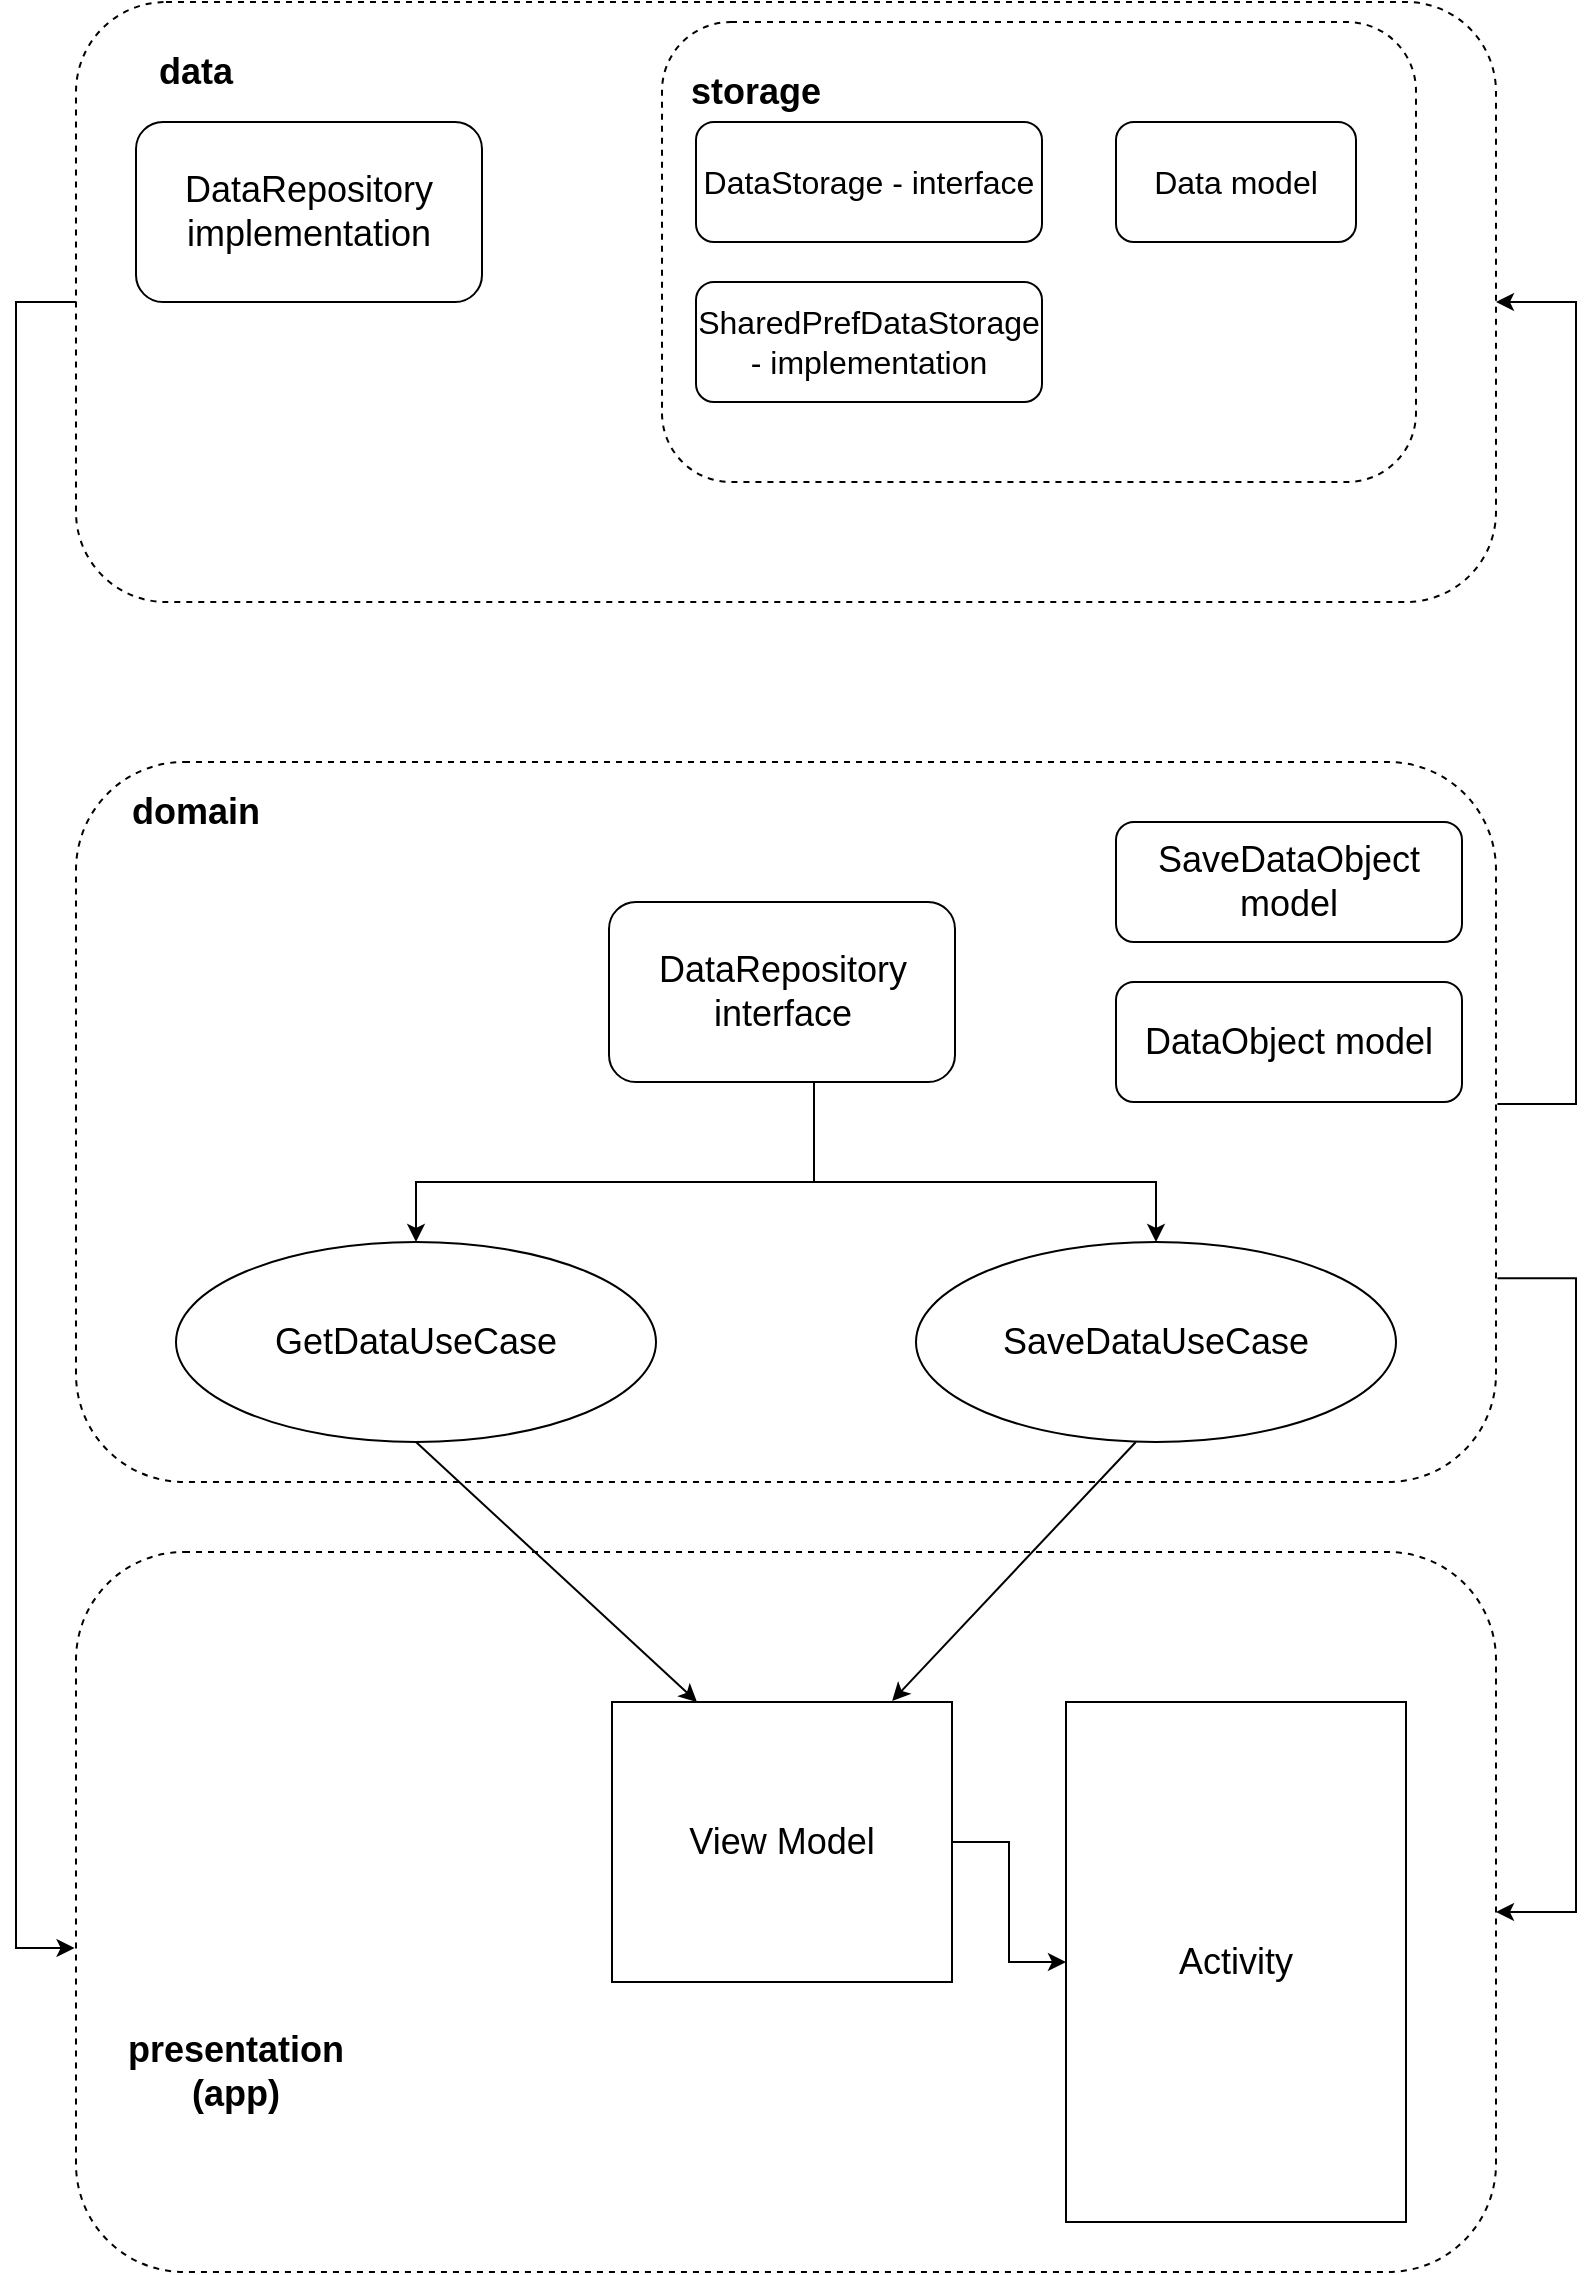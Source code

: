 <mxfile version="24.2.5" type="device">
  <diagram name="Страница — 1" id="Fct4o-HsfD2011tmmUcq">
    <mxGraphModel dx="2049" dy="1206" grid="1" gridSize="10" guides="1" tooltips="1" connect="1" arrows="1" fold="1" page="1" pageScale="1" pageWidth="827" pageHeight="1169" math="0" shadow="0">
      <root>
        <mxCell id="0" />
        <mxCell id="1" parent="0" />
        <mxCell id="p9Qr0CqJ0oXqpIVpf6uS-19" value="" style="rounded=1;whiteSpace=wrap;html=1;dashed=1;" parent="1" vertex="1">
          <mxGeometry x="50" y="785" width="710" height="360" as="geometry" />
        </mxCell>
        <mxCell id="_I0f61zJZo2PNxjewMTS-21" style="edgeStyle=orthogonalEdgeStyle;rounded=0;orthogonalLoop=1;jettySize=auto;html=1;entryX=1;entryY=0.5;entryDx=0;entryDy=0;exitX=1.001;exitY=0.717;exitDx=0;exitDy=0;exitPerimeter=0;" parent="1" source="p9Qr0CqJ0oXqpIVpf6uS-18" target="p9Qr0CqJ0oXqpIVpf6uS-19" edge="1">
          <mxGeometry relative="1" as="geometry">
            <Array as="points">
              <mxPoint x="800" y="648" />
              <mxPoint x="800" y="965" />
            </Array>
          </mxGeometry>
        </mxCell>
        <mxCell id="_I0f61zJZo2PNxjewMTS-23" style="edgeStyle=orthogonalEdgeStyle;rounded=0;orthogonalLoop=1;jettySize=auto;html=1;entryX=1;entryY=0.5;entryDx=0;entryDy=0;exitX=1.001;exitY=0.475;exitDx=0;exitDy=0;exitPerimeter=0;" parent="1" source="p9Qr0CqJ0oXqpIVpf6uS-18" target="_I0f61zJZo2PNxjewMTS-1" edge="1">
          <mxGeometry relative="1" as="geometry">
            <Array as="points">
              <mxPoint x="800" y="561" />
              <mxPoint x="800" y="160" />
            </Array>
          </mxGeometry>
        </mxCell>
        <mxCell id="p9Qr0CqJ0oXqpIVpf6uS-18" value="" style="rounded=1;whiteSpace=wrap;html=1;dashed=1;" parent="1" vertex="1">
          <mxGeometry x="50" y="390" width="710" height="360" as="geometry" />
        </mxCell>
        <mxCell id="p9Qr0CqJ0oXqpIVpf6uS-5" value="GetDataUseCase" style="ellipse;whiteSpace=wrap;html=1;fontSize=18;" parent="1" vertex="1">
          <mxGeometry x="100" y="630" width="240" height="100" as="geometry" />
        </mxCell>
        <mxCell id="JFExiVI9gdK3KiD5ynz--5" style="edgeStyle=orthogonalEdgeStyle;rounded=0;orthogonalLoop=1;jettySize=auto;html=1;entryX=0;entryY=0.5;entryDx=0;entryDy=0;" edge="1" parent="1" source="p9Qr0CqJ0oXqpIVpf6uS-9" target="JFExiVI9gdK3KiD5ynz--1">
          <mxGeometry relative="1" as="geometry" />
        </mxCell>
        <mxCell id="p9Qr0CqJ0oXqpIVpf6uS-9" value="View Model" style="rounded=0;whiteSpace=wrap;html=1;fontSize=18;" parent="1" vertex="1">
          <mxGeometry x="318" y="860" width="170" height="140" as="geometry" />
        </mxCell>
        <mxCell id="p9Qr0CqJ0oXqpIVpf6uS-12" value="" style="endArrow=classic;html=1;rounded=0;entryX=0.824;entryY=-0.004;entryDx=0;entryDy=0;entryPerimeter=0;exitX=0.458;exitY=1;exitDx=0;exitDy=0;exitPerimeter=0;" parent="1" source="p9Qr0CqJ0oXqpIVpf6uS-22" target="p9Qr0CqJ0oXqpIVpf6uS-9" edge="1">
          <mxGeometry width="50" height="50" relative="1" as="geometry">
            <mxPoint x="453.04" y="605.04" as="sourcePoint" />
            <mxPoint x="440" y="670" as="targetPoint" />
          </mxGeometry>
        </mxCell>
        <mxCell id="p9Qr0CqJ0oXqpIVpf6uS-14" value="" style="endArrow=classic;html=1;rounded=0;entryX=0.25;entryY=0;entryDx=0;entryDy=0;exitX=0.5;exitY=1;exitDx=0;exitDy=0;" parent="1" source="p9Qr0CqJ0oXqpIVpf6uS-5" target="p9Qr0CqJ0oXqpIVpf6uS-9" edge="1">
          <mxGeometry width="50" height="50" relative="1" as="geometry">
            <mxPoint x="360" y="608" as="sourcePoint" />
            <mxPoint x="399" y="690" as="targetPoint" />
          </mxGeometry>
        </mxCell>
        <mxCell id="p9Qr0CqJ0oXqpIVpf6uS-20" value="presentation&lt;div&gt;(app)&lt;/div&gt;" style="text;html=1;align=center;verticalAlign=middle;whiteSpace=wrap;rounded=0;fontSize=18;fontStyle=1" parent="1" vertex="1">
          <mxGeometry x="100" y="1030" width="60" height="30" as="geometry" />
        </mxCell>
        <mxCell id="p9Qr0CqJ0oXqpIVpf6uS-21" value="domain" style="text;html=1;align=center;verticalAlign=middle;whiteSpace=wrap;rounded=0;fontSize=18;fontStyle=1" parent="1" vertex="1">
          <mxGeometry x="80" y="400" width="60" height="30" as="geometry" />
        </mxCell>
        <mxCell id="p9Qr0CqJ0oXqpIVpf6uS-22" value="SaveDataUseCase" style="ellipse;whiteSpace=wrap;html=1;fontSize=18;" parent="1" vertex="1">
          <mxGeometry x="470" y="630" width="240" height="100" as="geometry" />
        </mxCell>
        <mxCell id="_I0f61zJZo2PNxjewMTS-1" value="" style="rounded=1;whiteSpace=wrap;html=1;dashed=1;" parent="1" vertex="1">
          <mxGeometry x="50" y="10" width="710" height="300" as="geometry" />
        </mxCell>
        <mxCell id="_I0f61zJZo2PNxjewMTS-4" value="data" style="text;html=1;align=center;verticalAlign=middle;whiteSpace=wrap;rounded=0;fontSize=18;fontStyle=1" parent="1" vertex="1">
          <mxGeometry x="80" y="30" width="60" height="30" as="geometry" />
        </mxCell>
        <mxCell id="_I0f61zJZo2PNxjewMTS-5" value="&lt;font style=&quot;font-size: 18px;&quot;&gt;DataRepository&lt;/font&gt;&lt;div&gt;&lt;font style=&quot;font-size: 18px;&quot;&gt;implementation&lt;/font&gt;&lt;/div&gt;" style="rounded=1;whiteSpace=wrap;html=1;" parent="1" vertex="1">
          <mxGeometry x="80" y="70" width="173" height="90" as="geometry" />
        </mxCell>
        <mxCell id="_I0f61zJZo2PNxjewMTS-8" value="&lt;font style=&quot;font-size: 18px;&quot;&gt;DataObject model&lt;/font&gt;" style="rounded=1;whiteSpace=wrap;html=1;" parent="1" vertex="1">
          <mxGeometry x="570" y="500" width="173" height="60" as="geometry" />
        </mxCell>
        <mxCell id="_I0f61zJZo2PNxjewMTS-9" value="&lt;font style=&quot;font-size: 18px;&quot;&gt;SaveDataObject model&lt;/font&gt;" style="rounded=1;whiteSpace=wrap;html=1;" parent="1" vertex="1">
          <mxGeometry x="570" y="420" width="173" height="60" as="geometry" />
        </mxCell>
        <mxCell id="_I0f61zJZo2PNxjewMTS-16" style="edgeStyle=orthogonalEdgeStyle;rounded=0;orthogonalLoop=1;jettySize=auto;html=1;entryX=0.5;entryY=0;entryDx=0;entryDy=0;" parent="1" source="_I0f61zJZo2PNxjewMTS-10" target="p9Qr0CqJ0oXqpIVpf6uS-5" edge="1">
          <mxGeometry relative="1" as="geometry">
            <Array as="points">
              <mxPoint x="419" y="600" />
              <mxPoint x="220" y="600" />
            </Array>
          </mxGeometry>
        </mxCell>
        <mxCell id="_I0f61zJZo2PNxjewMTS-10" value="&lt;font style=&quot;font-size: 18px;&quot;&gt;DataRepository&lt;/font&gt;&lt;div&gt;&lt;font style=&quot;font-size: 18px;&quot;&gt;interface&lt;/font&gt;&lt;/div&gt;" style="rounded=1;whiteSpace=wrap;html=1;" parent="1" vertex="1">
          <mxGeometry x="316.5" y="460" width="173" height="90" as="geometry" />
        </mxCell>
        <mxCell id="_I0f61zJZo2PNxjewMTS-14" style="edgeStyle=orthogonalEdgeStyle;rounded=0;orthogonalLoop=1;jettySize=auto;html=1;entryX=0.5;entryY=0;entryDx=0;entryDy=0;" parent="1" source="_I0f61zJZo2PNxjewMTS-10" target="p9Qr0CqJ0oXqpIVpf6uS-22" edge="1">
          <mxGeometry relative="1" as="geometry">
            <Array as="points">
              <mxPoint x="419" y="600" />
              <mxPoint x="590" y="600" />
            </Array>
          </mxGeometry>
        </mxCell>
        <mxCell id="_I0f61zJZo2PNxjewMTS-20" style="edgeStyle=orthogonalEdgeStyle;rounded=0;orthogonalLoop=1;jettySize=auto;html=1;entryX=-0.001;entryY=0.55;entryDx=0;entryDy=0;entryPerimeter=0;" parent="1" source="_I0f61zJZo2PNxjewMTS-1" target="p9Qr0CqJ0oXqpIVpf6uS-19" edge="1">
          <mxGeometry relative="1" as="geometry">
            <Array as="points">
              <mxPoint x="20" y="160" />
              <mxPoint x="20" y="983" />
            </Array>
          </mxGeometry>
        </mxCell>
        <mxCell id="EHlY4iG_hQFU9BiuOaNx-1" value="" style="rounded=1;whiteSpace=wrap;html=1;dashed=1;" parent="1" vertex="1">
          <mxGeometry x="343" y="20" width="377" height="230" as="geometry" />
        </mxCell>
        <mxCell id="EHlY4iG_hQFU9BiuOaNx-3" value="storage" style="text;html=1;align=center;verticalAlign=middle;whiteSpace=wrap;rounded=0;fontSize=18;fontStyle=1" parent="1" vertex="1">
          <mxGeometry x="360" y="40" width="60" height="30" as="geometry" />
        </mxCell>
        <mxCell id="EHlY4iG_hQFU9BiuOaNx-4" value="&lt;font style=&quot;font-size: 16px;&quot;&gt;DataStorage - interface&lt;/font&gt;" style="rounded=1;whiteSpace=wrap;html=1;" parent="1" vertex="1">
          <mxGeometry x="360" y="70" width="173" height="60" as="geometry" />
        </mxCell>
        <mxCell id="EHlY4iG_hQFU9BiuOaNx-5" value="&lt;font style=&quot;font-size: 16px;&quot;&gt;SharedPrefDataStorage - implementation&lt;/font&gt;" style="rounded=1;whiteSpace=wrap;html=1;" parent="1" vertex="1">
          <mxGeometry x="360" y="150" width="173" height="60" as="geometry" />
        </mxCell>
        <mxCell id="EHlY4iG_hQFU9BiuOaNx-7" value="&lt;font style=&quot;font-size: 16px;&quot;&gt;Data model&lt;/font&gt;" style="rounded=1;whiteSpace=wrap;html=1;" parent="1" vertex="1">
          <mxGeometry x="570" y="70" width="120" height="60" as="geometry" />
        </mxCell>
        <mxCell id="JFExiVI9gdK3KiD5ynz--1" value="Activity" style="rounded=0;whiteSpace=wrap;html=1;fontSize=18;" vertex="1" parent="1">
          <mxGeometry x="545" y="860" width="170" height="260" as="geometry" />
        </mxCell>
      </root>
    </mxGraphModel>
  </diagram>
</mxfile>
